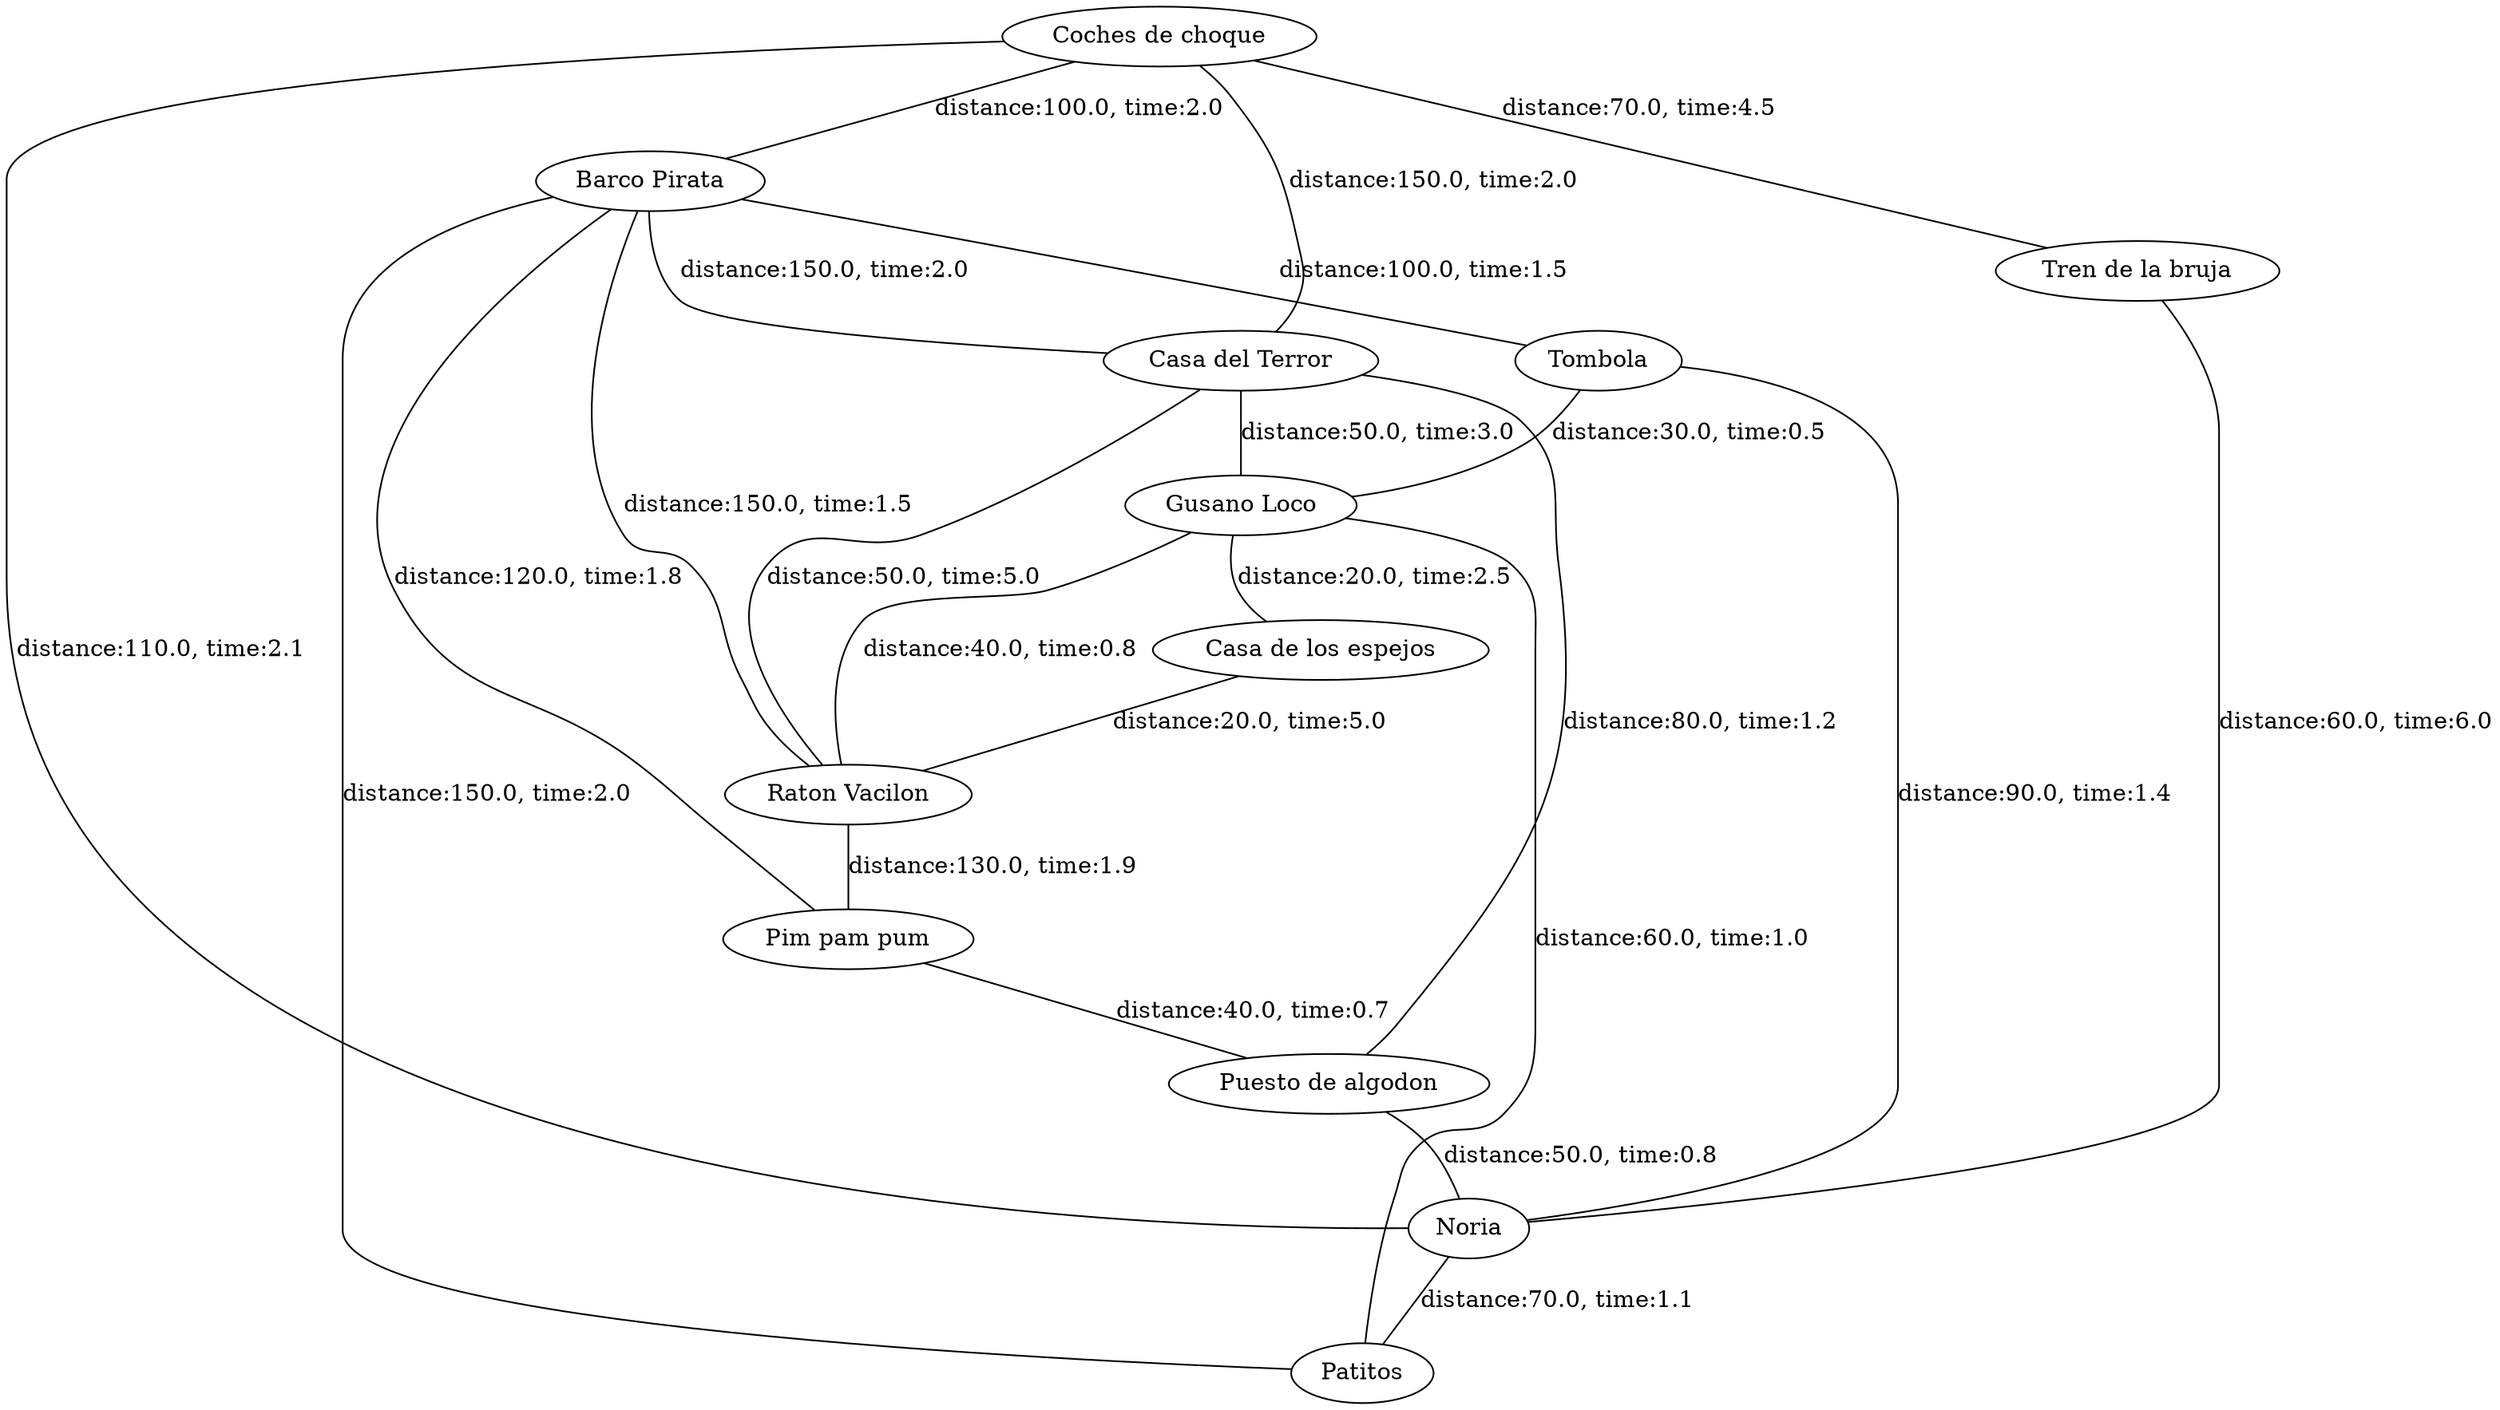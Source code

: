 strict graph G {
  1 [ label="Barco Pirata" ];
  2 [ label="Casa del Terror" ];
  3 [ label="Tombola" ];
  4 [ label="Gusano Loco" ];
  5 [ label="Raton Vacilon" ];
  6 [ label="Coches de choque" ];
  7 [ label="Pim pam pum" ];
  8 [ label="Puesto de algodon" ];
  9 [ label="Noria" ];
  10 [ label="Patitos" ];
  11 [ label="Tren de la bruja" ];
  12 [ label="Casa de los espejos" ];
  1 -- 2 [ label="distance:150.0, time:2.0" ];
  1 -- 3 [ label="distance:100.0, time:1.5" ];
  1 -- 5 [ label="distance:150.0, time:1.5" ];
  2 -- 5 [ label="distance:50.0, time:5.0" ];
  3 -- 4 [ label="distance:30.0, time:0.5" ];
  4 -- 5 [ label="distance:40.0, time:0.8" ];
  6 -- 2 [ label="distance:150.0, time:2.0" ];
  6 -- 1 [ label="distance:100.0, time:2.0" ];
  2 -- 4 [ label="distance:50.0, time:3.0" ];
  1 -- 7 [ label="distance:120.0, time:1.8" ];
  12 -- 5 [ label="distance:20.0, time:5.0" ];
  2 -- 8 [ label="distance:80.0, time:1.2" ];
  3 -- 9 [ label="distance:90.0, time:1.4" ];
  11 -- 9 [ label="distance:60.0, time:6.0" ];
  4 -- 10 [ label="distance:60.0, time:1.0" ];
  5 -- 7 [ label="distance:130.0, time:1.9" ];
  6 -- 9 [ label="distance:110.0, time:2.1" ];
  7 -- 8 [ label="distance:40.0, time:0.7" ];
  8 -- 9 [ label="distance:50.0, time:0.8" ];
  9 -- 10 [ label="distance:70.0, time:1.1" ];
  10 -- 1 [ label="distance:150.0, time:2.0" ];
  6 -- 11 [ label="distance:70.0, time:4.5" ];
  4 -- 12 [ label="distance:20.0, time:2.5" ];
}
